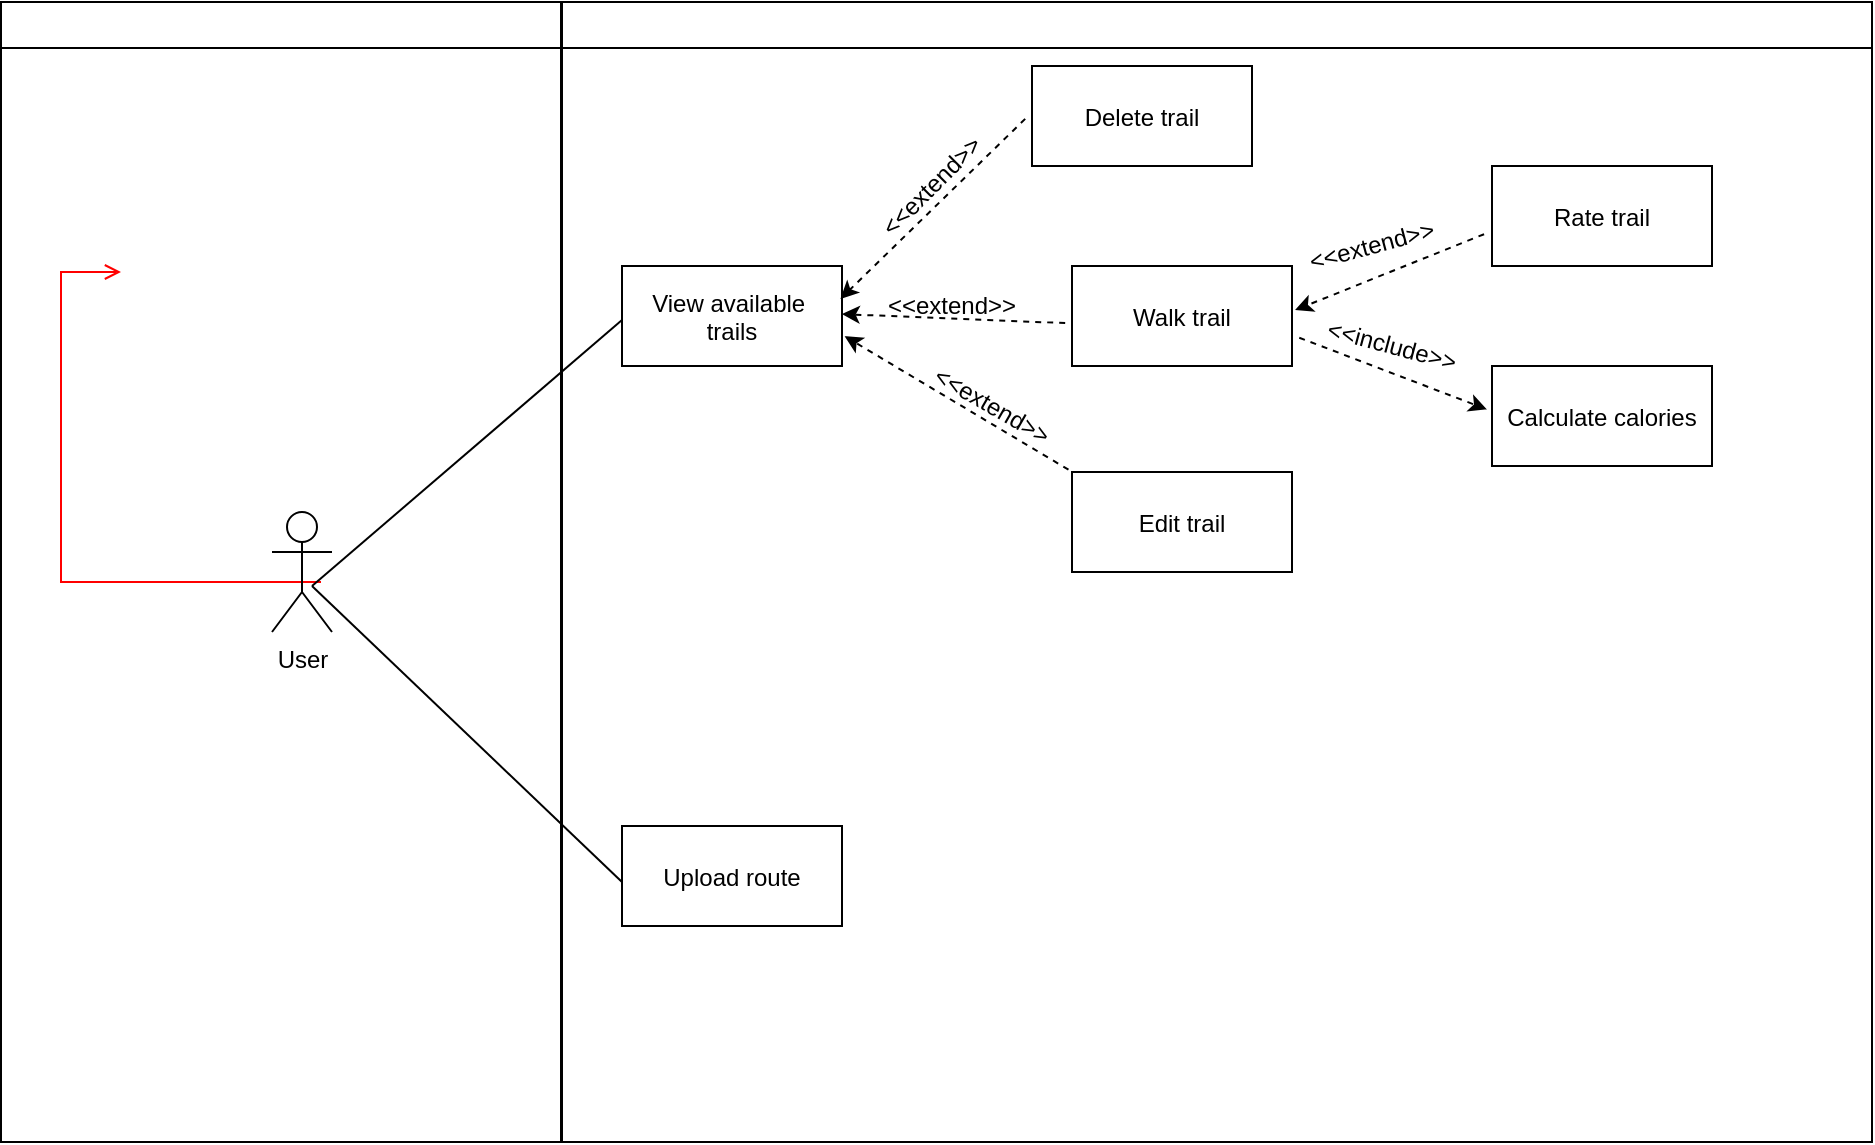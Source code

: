 <mxfile version="16.6.2" type="device"><diagram name="Page-1" id="e7e014a7-5840-1c2e-5031-d8a46d1fe8dd"><mxGraphModel dx="1187" dy="737" grid="1" gridSize="10" guides="1" tooltips="1" connect="1" arrows="1" fold="1" page="1" pageScale="1" pageWidth="1169" pageHeight="826" background="none" math="0" shadow="0"><root><mxCell id="0"/><mxCell id="1" parent="0"/><mxCell id="2" value="" style="swimlane;whiteSpace=wrap" parent="1" vertex="1"><mxGeometry x="164.5" y="128" width="280" height="570" as="geometry"/></mxCell><mxCell id="12" value="" style="edgeStyle=elbowEdgeStyle;elbow=horizontal;strokeColor=#FF0000;endArrow=open;endFill=1;rounded=0" parent="2" source="10" edge="1"><mxGeometry width="100" height="100" relative="1" as="geometry"><mxPoint x="160" y="290" as="sourcePoint"/><mxPoint x="60" y="135" as="targetPoint"/><Array as="points"><mxPoint x="30" y="250"/></Array></mxGeometry></mxCell><mxCell id="zz3M2monMqqC0BNDJie2-42" value="User" style="shape=umlActor;verticalLabelPosition=bottom;verticalAlign=top;html=1;outlineConnect=0;" vertex="1" parent="2"><mxGeometry x="135.5" y="255" width="30" height="60" as="geometry"/></mxCell><mxCell id="zz3M2monMqqC0BNDJie2-53" value="" style="endArrow=none;html=1;rounded=0;entryX=0;entryY=0.54;entryDx=0;entryDy=0;entryPerimeter=0;exitX=0.5;exitY=0.5;exitDx=0;exitDy=0;exitPerimeter=0;" edge="1" parent="2" target="zz3M2monMqqC0BNDJie2-52"><mxGeometry width="50" height="50" relative="1" as="geometry"><mxPoint x="155.5" y="292" as="sourcePoint"/><mxPoint x="314.51" y="437.7" as="targetPoint"/></mxGeometry></mxCell><mxCell id="3" value="" style="swimlane;whiteSpace=wrap" parent="1" vertex="1"><mxGeometry x="445" y="128" width="655" height="570" as="geometry"/></mxCell><mxCell id="18" value="Calculate calories" style="" parent="3" vertex="1"><mxGeometry x="465" y="182" width="110" height="50" as="geometry"/></mxCell><mxCell id="zz3M2monMqqC0BNDJie2-51" value="Upload route" style="" vertex="1" parent="3"><mxGeometry x="30" y="412" width="110" height="50" as="geometry"/></mxCell><mxCell id="zz3M2monMqqC0BNDJie2-52" value="View available &#10;trails" style="" vertex="1" parent="3"><mxGeometry x="30" y="132" width="110" height="50" as="geometry"/></mxCell><mxCell id="zz3M2monMqqC0BNDJie2-56" value="" style="endArrow=none;html=1;rounded=0;entryX=0;entryY=0.56;entryDx=0;entryDy=0;entryPerimeter=0;" edge="1" parent="3" target="zz3M2monMqqC0BNDJie2-51"><mxGeometry width="50" height="50" relative="1" as="geometry"><mxPoint x="-125" y="292" as="sourcePoint"/><mxPoint x="205" y="252" as="targetPoint"/></mxGeometry></mxCell><mxCell id="zz3M2monMqqC0BNDJie2-59" value="Edit trail" style="" vertex="1" parent="3"><mxGeometry x="255" y="235" width="110" height="50" as="geometry"/></mxCell><mxCell id="zz3M2monMqqC0BNDJie2-62" value="&amp;lt;&amp;lt;extend&amp;gt;&amp;gt;" style="text;html=1;strokeColor=none;fillColor=none;align=center;verticalAlign=middle;whiteSpace=wrap;rounded=0;rotation=30;" vertex="1" parent="3"><mxGeometry x="185" y="192" width="60" height="20" as="geometry"/></mxCell><mxCell id="zz3M2monMqqC0BNDJie2-63" value="" style="html=1;labelBackgroundColor=#ffffff;startArrow=none;startFill=0;startSize=6;endArrow=classic;endFill=1;endSize=6;jettySize=auto;orthogonalLoop=1;strokeWidth=1;dashed=1;fontSize=14;rounded=0;exitX=-0.016;exitY=-0.023;exitDx=0;exitDy=0;exitPerimeter=0;entryX=1.012;entryY=0.702;entryDx=0;entryDy=0;entryPerimeter=0;" edge="1" parent="3" source="zz3M2monMqqC0BNDJie2-59" target="zz3M2monMqqC0BNDJie2-52"><mxGeometry width="60" height="60" relative="1" as="geometry"><mxPoint x="85" y="362" as="sourcePoint"/><mxPoint x="145" y="292" as="targetPoint"/></mxGeometry></mxCell><mxCell id="zz3M2monMqqC0BNDJie2-66" value="Delete trail" style="" vertex="1" parent="3"><mxGeometry x="235" y="32" width="110" height="50" as="geometry"/></mxCell><mxCell id="zz3M2monMqqC0BNDJie2-68" value="Walk trail" style="" vertex="1" parent="3"><mxGeometry x="255" y="132" width="110" height="50" as="geometry"/></mxCell><mxCell id="zz3M2monMqqC0BNDJie2-71" value="" style="html=1;labelBackgroundColor=#ffffff;startArrow=none;startFill=0;startSize=6;endArrow=classic;endFill=1;endSize=6;jettySize=auto;orthogonalLoop=1;strokeWidth=1;dashed=1;fontSize=14;rounded=0;exitX=-0.031;exitY=0.529;exitDx=0;exitDy=0;exitPerimeter=0;entryX=0.993;entryY=0.329;entryDx=0;entryDy=0;entryPerimeter=0;" edge="1" parent="3" source="zz3M2monMqqC0BNDJie2-66" target="zz3M2monMqqC0BNDJie2-52"><mxGeometry width="60" height="60" relative="1" as="geometry"><mxPoint x="75" y="122" as="sourcePoint"/><mxPoint x="135" y="62" as="targetPoint"/></mxGeometry></mxCell><mxCell id="zz3M2monMqqC0BNDJie2-73" value="" style="html=1;labelBackgroundColor=#ffffff;startArrow=none;startFill=0;startSize=6;endArrow=classic;endFill=1;endSize=6;jettySize=auto;orthogonalLoop=1;strokeWidth=1;dashed=1;fontSize=14;rounded=0;entryX=0.999;entryY=0.481;entryDx=0;entryDy=0;entryPerimeter=0;exitX=-0.031;exitY=0.571;exitDx=0;exitDy=0;exitPerimeter=0;" edge="1" parent="3" source="zz3M2monMqqC0BNDJie2-68" target="zz3M2monMqqC0BNDJie2-52"><mxGeometry width="60" height="60" relative="1" as="geometry"><mxPoint x="165" y="242" as="sourcePoint"/><mxPoint x="225" y="182" as="targetPoint"/></mxGeometry></mxCell><mxCell id="zz3M2monMqqC0BNDJie2-74" value="&amp;lt;&amp;lt;extend&amp;gt;&amp;gt;" style="text;html=1;strokeColor=none;fillColor=none;align=center;verticalAlign=middle;whiteSpace=wrap;rounded=0;rotation=-45;" vertex="1" parent="3"><mxGeometry x="155" y="82" width="60" height="20" as="geometry"/></mxCell><mxCell id="zz3M2monMqqC0BNDJie2-75" value="&amp;lt;&amp;lt;extend&amp;gt;&amp;gt;" style="text;html=1;strokeColor=none;fillColor=none;align=center;verticalAlign=middle;whiteSpace=wrap;rounded=0;" vertex="1" parent="3"><mxGeometry x="165" y="142" width="60" height="20" as="geometry"/></mxCell><mxCell id="zz3M2monMqqC0BNDJie2-79" value="Rate trail" style="" vertex="1" parent="3"><mxGeometry x="465" y="82" width="110" height="50" as="geometry"/></mxCell><mxCell id="zz3M2monMqqC0BNDJie2-81" value="" style="html=1;labelBackgroundColor=#ffffff;startArrow=none;startFill=0;startSize=6;endArrow=classic;endFill=1;endSize=6;jettySize=auto;orthogonalLoop=1;strokeWidth=1;dashed=1;fontSize=14;rounded=0;exitX=1.033;exitY=0.717;exitDx=0;exitDy=0;exitPerimeter=0;entryX=-0.023;entryY=0.434;entryDx=0;entryDy=0;entryPerimeter=0;" edge="1" parent="3" source="zz3M2monMqqC0BNDJie2-68" target="18"><mxGeometry width="60" height="60" relative="1" as="geometry"><mxPoint x="155" y="322" as="sourcePoint"/><mxPoint x="405" y="212" as="targetPoint"/></mxGeometry></mxCell><mxCell id="zz3M2monMqqC0BNDJie2-82" value="&amp;lt;&amp;lt;include&amp;gt;&amp;gt;" style="text;html=1;strokeColor=none;fillColor=none;align=center;verticalAlign=middle;whiteSpace=wrap;rounded=0;rotation=15;" vertex="1" parent="3"><mxGeometry x="385" y="162" width="60" height="20" as="geometry"/></mxCell><mxCell id="zz3M2monMqqC0BNDJie2-83" value="" style="html=1;labelBackgroundColor=#ffffff;startArrow=none;startFill=0;startSize=6;endArrow=classic;endFill=1;endSize=6;jettySize=auto;orthogonalLoop=1;strokeWidth=1;dashed=1;fontSize=14;rounded=0;entryX=1.014;entryY=0.441;entryDx=0;entryDy=0;entryPerimeter=0;exitX=-0.036;exitY=0.682;exitDx=0;exitDy=0;exitPerimeter=0;" edge="1" parent="3" source="zz3M2monMqqC0BNDJie2-79" target="zz3M2monMqqC0BNDJie2-68"><mxGeometry width="60" height="60" relative="1" as="geometry"><mxPoint x="255" y="132" as="sourcePoint"/><mxPoint x="315" y="72" as="targetPoint"/></mxGeometry></mxCell><mxCell id="zz3M2monMqqC0BNDJie2-84" value="&amp;lt;&amp;lt;extend&amp;gt;&amp;gt;" style="text;html=1;strokeColor=none;fillColor=none;align=center;verticalAlign=middle;whiteSpace=wrap;rounded=0;rotation=-15;" vertex="1" parent="3"><mxGeometry x="375" y="112" width="60" height="20" as="geometry"/></mxCell></root></mxGraphModel></diagram></mxfile>